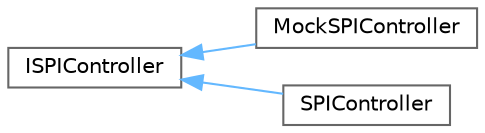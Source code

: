 digraph "Graphical Class Hierarchy"
{
 // LATEX_PDF_SIZE
  bgcolor="transparent";
  edge [fontname=Helvetica,fontsize=10,labelfontname=Helvetica,labelfontsize=10];
  node [fontname=Helvetica,fontsize=10,shape=box,height=0.2,width=0.4];
  rankdir="LR";
  Node0 [id="Node000000",label="ISPIController",height=0.2,width=0.4,color="grey40", fillcolor="white", style="filled",URL="$classISPIController.html",tooltip="Interface for the SPI controller."];
  Node0 -> Node1 [id="edge13_Node000000_Node000001",dir="back",color="steelblue1",style="solid",tooltip=" "];
  Node1 [id="Node000001",label="MockSPIController",height=0.2,width=0.4,color="grey40", fillcolor="white", style="filled",URL="$classMockSPIController.html",tooltip="Class to emulate the behavior of the SPI controller. (Overrided the Can0)"];
  Node0 -> Node2 [id="edge14_Node000000_Node000002",dir="back",color="steelblue1",style="solid",tooltip=" "];
  Node2 [id="Node000002",label="SPIController",height=0.2,width=0.4,color="grey40", fillcolor="white", style="filled",URL="$classSPIController.html",tooltip="Class that controls the SPI communication. ISPIController."];
}
